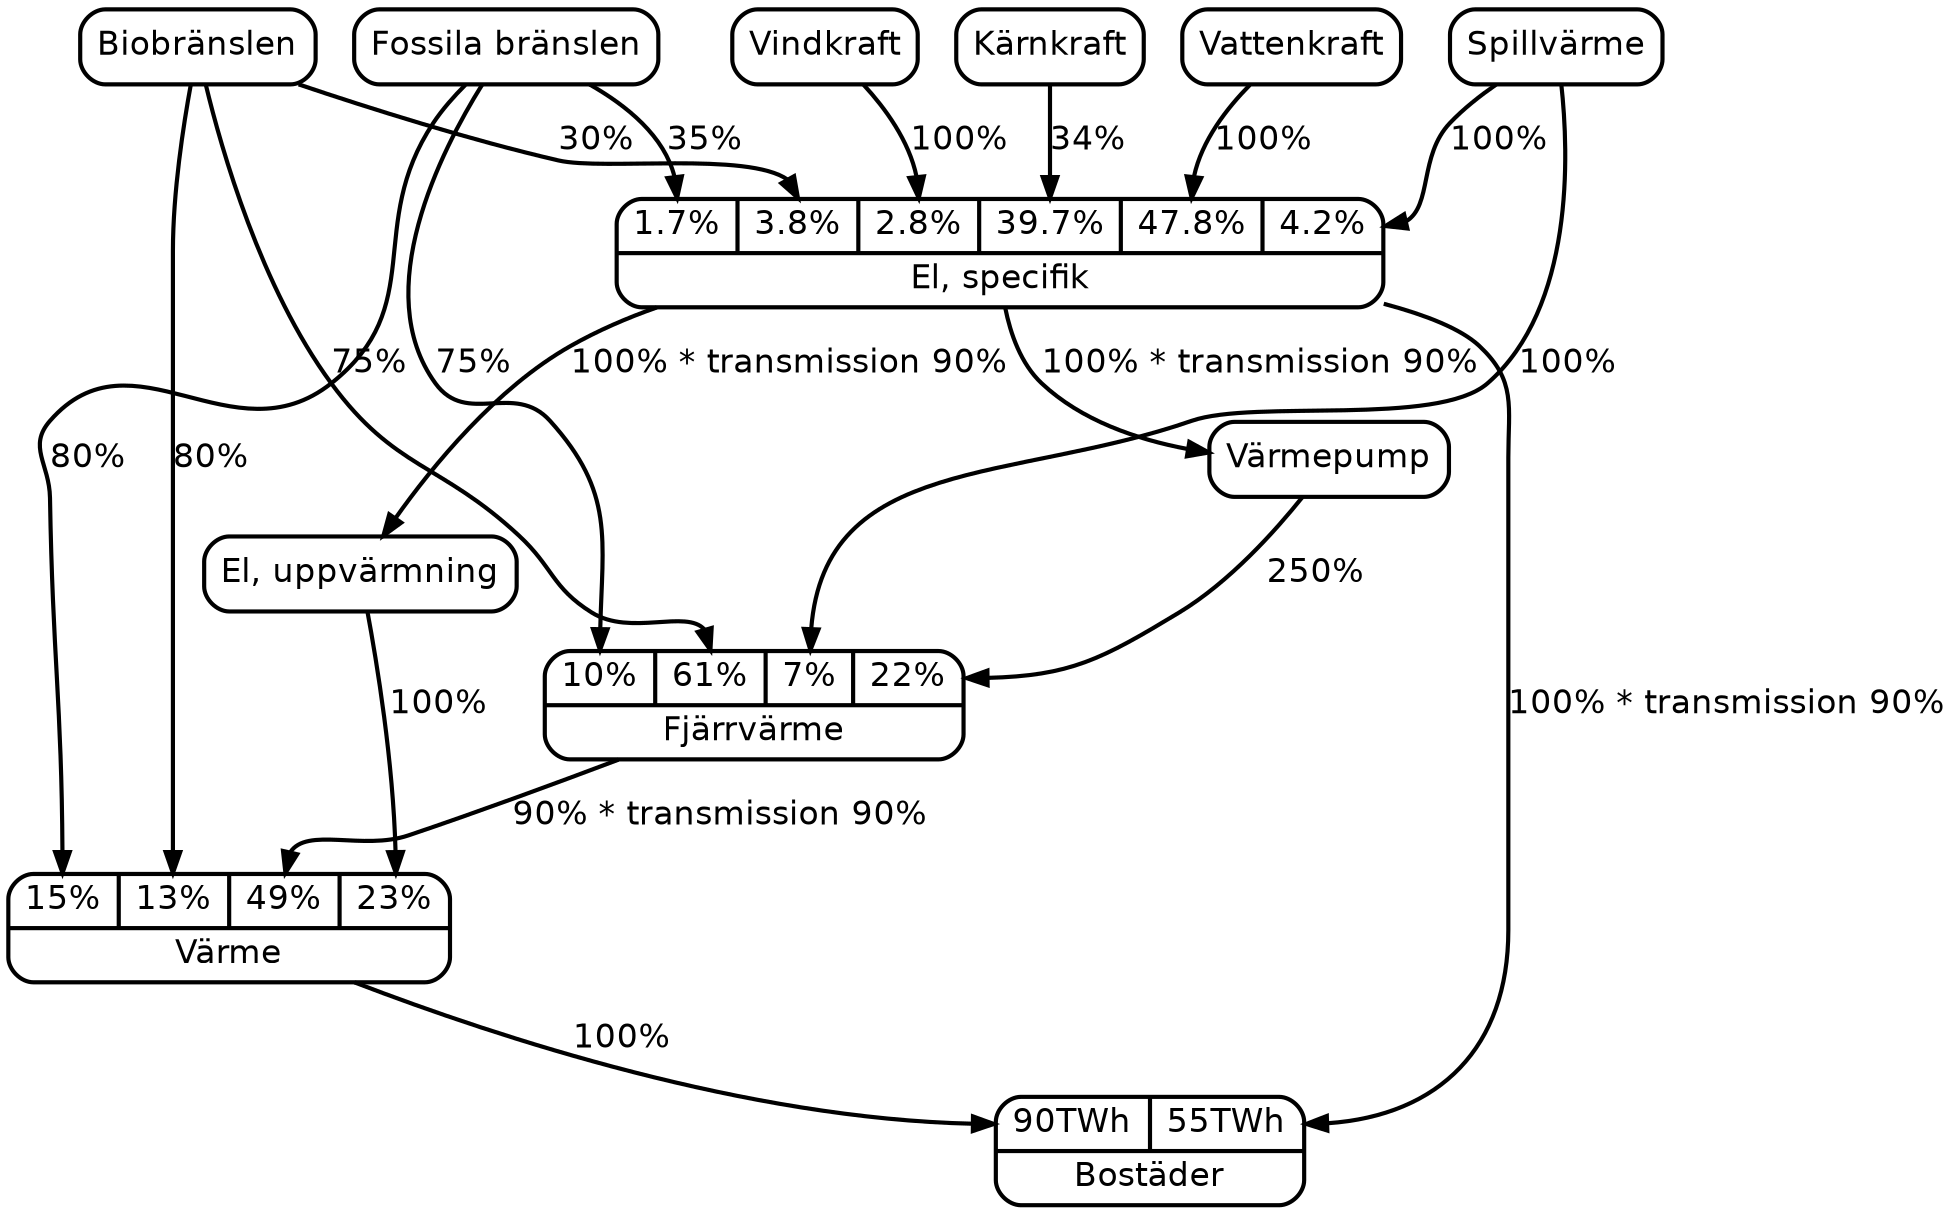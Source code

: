digraph {
	edge [fontname="Bitstream Vera Sans",
		fontsize="16.00",
		style="bold"]

	node [fontname="Bitstream Vera Sans",
		fontsize="16.00",
		shape=Mrecord,
		style="bold,filled",
		fillcolor=white];
	edge [style=bold];

	subgraph residences {
		fossil [label = "Fossila bränslen"];
		bio [label = "Biobränslen"];
		nuclear [label = "Kärnkraft"];
		water [label = "Vattenkraft"];
		wind [label = "Vindkraft"];
		spill [label = "Spillvärme"];
		pump [label = "Värmepump"];

		district_heating [label = "{{<fossil> 10% | <bio> 61% | <spill> 7% | <pump> 22% } |Fjärrvärme}"];
		el_spec [label = "{{<fossil> 1.7% | <bio> 3.8% | <wind> 2.8% | <nuclear> 39.7% | <water> 47.8% | <spill> 4.2% } | El, specifik}"];
		el_heat [label = "El, uppvärmning"];
		heating [label ="{{<fossil> 15% | <bio> 13% | <district> 49% | <el_heat> 23%} | Värme}"];
		residences [label = "{{<heating> 90TWh | <el_spec>55TWh} | Bostäder}"];

		fossil -> district_heating:fossil [label = "75%"];
		bio -> district_heating:bio [label = "75%"];
		spill -> district_heating:spill [label = "100%"];
		pump -> district_heating:pump [label = "250%"];

		fossil -> heating:fossil [label = "80%"];
		bio -> heating:bio [label = "80%"];
		district_heating -> heating:district [label = "90% * transmission 90%"];
		el_heat -> heating:el_heat [label = "100%"];

		heating -> residences:heating [label = "100%"];

		fossil -> el_spec:fossil [label = "35%"];
		bio -> el_spec:bio [label = "30%"];
		wind -> el_spec:wind [label = "100%"];
		nuclear -> el_spec:nuclear [label = "34%"];
		water -> el_spec:water [label = "100%"];
		spill -> el_spec:spill [label = "100%"];

		el_spec -> el_heat [label = "100% * transmission 90%"];

		el_spec -> pump [label = "100% * transmission 90%"];
		el_spec -> residences:el_spec [label = "100% * transmission 90%"];
	}
}
